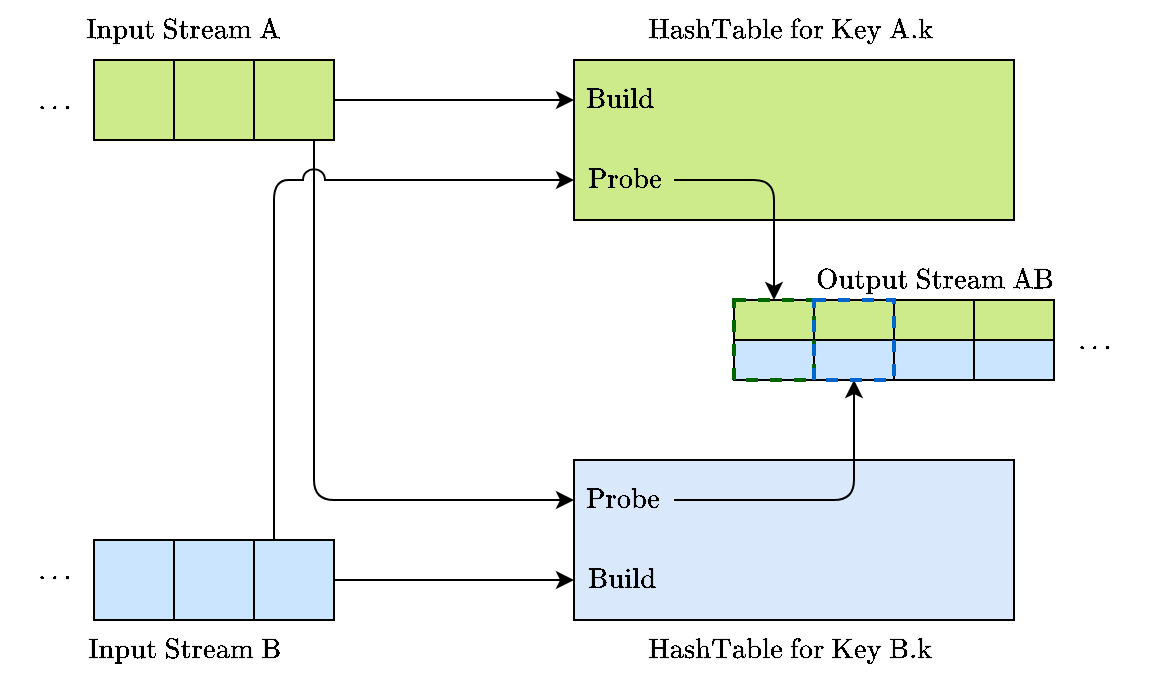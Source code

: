 <mxfile version="20.3.0" type="device"><diagram id="OZIv7N-x1YSyxnza_UxH" name="Page-1"><mxGraphModel dx="760" dy="699" grid="1" gridSize="10" guides="1" tooltips="1" connect="1" arrows="1" fold="1" page="1" pageScale="1" pageWidth="827" pageHeight="1169" math="1" shadow="0"><root><mxCell id="0"/><mxCell id="1" parent="0"/><mxCell id="5gFzR49CRyBCFKDrzh0l-2" value="" style="rounded=0;whiteSpace=wrap;html=1;fillColor=#cdeb8b;strokeColor=#000000;" vertex="1" parent="1"><mxGeometry x="80" y="60" width="40" height="40" as="geometry"/></mxCell><mxCell id="5gFzR49CRyBCFKDrzh0l-3" value="" style="rounded=0;whiteSpace=wrap;html=1;fillColor=#cdeb8b;strokeColor=#000000;" vertex="1" parent="1"><mxGeometry x="120" y="60" width="40" height="40" as="geometry"/></mxCell><mxCell id="5gFzR49CRyBCFKDrzh0l-17" style="edgeStyle=orthogonalEdgeStyle;rounded=0;orthogonalLoop=1;jettySize=auto;html=1;exitX=1;exitY=0.5;exitDx=0;exitDy=0;entryX=0;entryY=0.25;entryDx=0;entryDy=0;" edge="1" parent="1" source="5gFzR49CRyBCFKDrzh0l-4" target="5gFzR49CRyBCFKDrzh0l-12"><mxGeometry relative="1" as="geometry"/></mxCell><mxCell id="5gFzR49CRyBCFKDrzh0l-20" style="edgeStyle=orthogonalEdgeStyle;rounded=1;orthogonalLoop=1;jettySize=auto;html=1;exitX=0.75;exitY=1;exitDx=0;exitDy=0;entryX=0;entryY=0.25;entryDx=0;entryDy=0;jumpStyle=arc;jumpSize=11;" edge="1" parent="1" source="5gFzR49CRyBCFKDrzh0l-4" target="5gFzR49CRyBCFKDrzh0l-13"><mxGeometry relative="1" as="geometry"/></mxCell><mxCell id="5gFzR49CRyBCFKDrzh0l-4" value="" style="rounded=0;whiteSpace=wrap;html=1;fillColor=#cdeb8b;strokeColor=#000000;" vertex="1" parent="1"><mxGeometry x="160" y="60" width="40" height="40" as="geometry"/></mxCell><mxCell id="5gFzR49CRyBCFKDrzh0l-5" value="$$\dots$$" style="text;html=1;strokeColor=none;fillColor=none;align=center;verticalAlign=middle;whiteSpace=wrap;rounded=0;opacity=50;" vertex="1" parent="1"><mxGeometry x="50" y="65" width="20" height="30" as="geometry"/></mxCell><mxCell id="5gFzR49CRyBCFKDrzh0l-6" value="$$\text{Input Stream A}$$" style="text;html=1;strokeColor=none;fillColor=none;align=center;verticalAlign=middle;whiteSpace=wrap;rounded=0;opacity=50;" vertex="1" parent="1"><mxGeometry x="80" y="30" width="90" height="30" as="geometry"/></mxCell><mxCell id="5gFzR49CRyBCFKDrzh0l-7" value="" style="rounded=0;whiteSpace=wrap;html=1;fillColor=#cce5ff;strokeColor=#000000;" vertex="1" parent="1"><mxGeometry x="80" y="300" width="40" height="40" as="geometry"/></mxCell><mxCell id="5gFzR49CRyBCFKDrzh0l-8" value="" style="rounded=0;whiteSpace=wrap;html=1;fillColor=#cce5ff;strokeColor=#000000;" vertex="1" parent="1"><mxGeometry x="120" y="300" width="40" height="40" as="geometry"/></mxCell><mxCell id="5gFzR49CRyBCFKDrzh0l-18" style="edgeStyle=orthogonalEdgeStyle;rounded=0;orthogonalLoop=1;jettySize=auto;html=1;exitX=1;exitY=0.5;exitDx=0;exitDy=0;entryX=0;entryY=0.75;entryDx=0;entryDy=0;" edge="1" parent="1" source="5gFzR49CRyBCFKDrzh0l-9" target="5gFzR49CRyBCFKDrzh0l-13"><mxGeometry relative="1" as="geometry"/></mxCell><mxCell id="5gFzR49CRyBCFKDrzh0l-19" style="edgeStyle=orthogonalEdgeStyle;rounded=1;orthogonalLoop=1;jettySize=auto;html=1;exitX=0.25;exitY=0;exitDx=0;exitDy=0;entryX=0;entryY=0.75;entryDx=0;entryDy=0;jumpStyle=arc;jumpSize=11;" edge="1" parent="1" source="5gFzR49CRyBCFKDrzh0l-9" target="5gFzR49CRyBCFKDrzh0l-12"><mxGeometry relative="1" as="geometry"/></mxCell><mxCell id="5gFzR49CRyBCFKDrzh0l-9" value="" style="rounded=0;whiteSpace=wrap;html=1;fillColor=#cce5ff;strokeColor=#000000;" vertex="1" parent="1"><mxGeometry x="160" y="300" width="40" height="40" as="geometry"/></mxCell><mxCell id="5gFzR49CRyBCFKDrzh0l-10" value="$$\dots$$" style="text;html=1;strokeColor=none;fillColor=none;align=center;verticalAlign=middle;whiteSpace=wrap;rounded=0;opacity=50;" vertex="1" parent="1"><mxGeometry x="50" y="300" width="20" height="30" as="geometry"/></mxCell><mxCell id="5gFzR49CRyBCFKDrzh0l-11" value="$$\text{Input Stream B}$$" style="text;html=1;strokeColor=none;fillColor=none;align=center;verticalAlign=middle;whiteSpace=wrap;rounded=0;opacity=50;" vertex="1" parent="1"><mxGeometry x="80" y="340" width="90" height="30" as="geometry"/></mxCell><mxCell id="5gFzR49CRyBCFKDrzh0l-12" value="" style="rounded=0;whiteSpace=wrap;html=1;fillColor=#cdeb8b;strokeColor=#000000;" vertex="1" parent="1"><mxGeometry x="320" y="60" width="220" height="80" as="geometry"/></mxCell><mxCell id="5gFzR49CRyBCFKDrzh0l-13" value="" style="rounded=0;whiteSpace=wrap;html=1;fillColor=#dae8fc;strokeColor=#000000;" vertex="1" parent="1"><mxGeometry x="320" y="260" width="220" height="80" as="geometry"/></mxCell><mxCell id="5gFzR49CRyBCFKDrzh0l-14" value="$$\text{HashTable for Key A.k }$$" style="text;html=1;strokeColor=none;fillColor=none;align=center;verticalAlign=middle;whiteSpace=wrap;rounded=0;opacity=50;" vertex="1" parent="1"><mxGeometry x="385" y="30" width="90" height="30" as="geometry"/></mxCell><mxCell id="5gFzR49CRyBCFKDrzh0l-15" value="$$\text{HashTable for Key B.k }$$" style="text;html=1;strokeColor=none;fillColor=none;align=center;verticalAlign=middle;whiteSpace=wrap;rounded=0;opacity=50;" vertex="1" parent="1"><mxGeometry x="385" y="340" width="90" height="30" as="geometry"/></mxCell><mxCell id="5gFzR49CRyBCFKDrzh0l-21" value="$$\text{Build}$$" style="text;html=1;strokeColor=none;fillColor=none;align=left;verticalAlign=middle;whiteSpace=wrap;rounded=0;opacity=50;" vertex="1" parent="1"><mxGeometry x="325" y="305" width="90" height="30" as="geometry"/></mxCell><mxCell id="5gFzR49CRyBCFKDrzh0l-35" style="edgeStyle=orthogonalEdgeStyle;rounded=1;jumpStyle=arc;jumpSize=11;orthogonalLoop=1;jettySize=auto;html=1;exitX=1;exitY=0.5;exitDx=0;exitDy=0;entryX=0.5;entryY=1;entryDx=0;entryDy=0;" edge="1" parent="1" source="5gFzR49CRyBCFKDrzh0l-22" target="5gFzR49CRyBCFKDrzh0l-29"><mxGeometry relative="1" as="geometry"/></mxCell><mxCell id="5gFzR49CRyBCFKDrzh0l-22" value="$$\text{Probe}$$" style="text;html=1;strokeColor=none;fillColor=none;align=left;verticalAlign=middle;whiteSpace=wrap;rounded=0;opacity=50;" vertex="1" parent="1"><mxGeometry x="324" y="265" width="46" height="30" as="geometry"/></mxCell><mxCell id="5gFzR49CRyBCFKDrzh0l-34" style="edgeStyle=orthogonalEdgeStyle;rounded=1;jumpStyle=arc;jumpSize=11;orthogonalLoop=1;jettySize=auto;html=1;exitX=1;exitY=0.5;exitDx=0;exitDy=0;entryX=0.5;entryY=0;entryDx=0;entryDy=0;" edge="1" parent="1" source="5gFzR49CRyBCFKDrzh0l-23" target="5gFzR49CRyBCFKDrzh0l-26"><mxGeometry relative="1" as="geometry"/></mxCell><mxCell id="5gFzR49CRyBCFKDrzh0l-23" value="$$\text{Probe}$$" style="text;html=1;strokeColor=none;fillColor=none;align=left;verticalAlign=middle;whiteSpace=wrap;rounded=0;opacity=50;" vertex="1" parent="1"><mxGeometry x="324.5" y="105" width="45.5" height="30" as="geometry"/></mxCell><mxCell id="5gFzR49CRyBCFKDrzh0l-24" value="$$\text{Build}$$" style="text;html=1;strokeColor=none;fillColor=none;align=left;verticalAlign=middle;whiteSpace=wrap;rounded=0;opacity=50;" vertex="1" parent="1"><mxGeometry x="323.5" y="65" width="90" height="30" as="geometry"/></mxCell><mxCell id="5gFzR49CRyBCFKDrzh0l-26" value="" style="rounded=0;whiteSpace=wrap;html=1;fillColor=#cdeb8b;strokeColor=#000000;" vertex="1" parent="1"><mxGeometry x="400" y="180" width="40" height="20" as="geometry"/></mxCell><mxCell id="5gFzR49CRyBCFKDrzh0l-27" value="" style="rounded=0;whiteSpace=wrap;html=1;fillColor=#cce5ff;strokeColor=#000000;" vertex="1" parent="1"><mxGeometry x="400" y="200" width="40" height="20" as="geometry"/></mxCell><mxCell id="5gFzR49CRyBCFKDrzh0l-28" value="" style="rounded=0;whiteSpace=wrap;html=1;fillColor=#cdeb8b;strokeColor=#000000;" vertex="1" parent="1"><mxGeometry x="440" y="180" width="40" height="20" as="geometry"/></mxCell><mxCell id="5gFzR49CRyBCFKDrzh0l-29" value="" style="rounded=0;whiteSpace=wrap;html=1;fillColor=#cce5ff;strokeColor=#000000;" vertex="1" parent="1"><mxGeometry x="440" y="200" width="40" height="20" as="geometry"/></mxCell><mxCell id="5gFzR49CRyBCFKDrzh0l-30" value="" style="rounded=0;whiteSpace=wrap;html=1;fillColor=#cdeb8b;strokeColor=#000000;" vertex="1" parent="1"><mxGeometry x="480" y="180" width="40" height="20" as="geometry"/></mxCell><mxCell id="5gFzR49CRyBCFKDrzh0l-31" value="" style="rounded=0;whiteSpace=wrap;html=1;fillColor=#cce5ff;strokeColor=#000000;" vertex="1" parent="1"><mxGeometry x="480" y="200" width="40" height="20" as="geometry"/></mxCell><mxCell id="5gFzR49CRyBCFKDrzh0l-32" value="" style="rounded=0;whiteSpace=wrap;html=1;fillColor=#cdeb8b;strokeColor=#000000;" vertex="1" parent="1"><mxGeometry x="520" y="180" width="40" height="20" as="geometry"/></mxCell><mxCell id="5gFzR49CRyBCFKDrzh0l-33" value="" style="rounded=0;whiteSpace=wrap;html=1;fillColor=#cce5ff;strokeColor=#000000;" vertex="1" parent="1"><mxGeometry x="520" y="200" width="40" height="20" as="geometry"/></mxCell><mxCell id="5gFzR49CRyBCFKDrzh0l-36" value="" style="rounded=0;whiteSpace=wrap;html=1;strokeColor=#006600;fillColor=none;strokeWidth=2;dashed=1;" vertex="1" parent="1"><mxGeometry x="400" y="180" width="40" height="40" as="geometry"/></mxCell><mxCell id="5gFzR49CRyBCFKDrzh0l-37" value="" style="rounded=0;whiteSpace=wrap;html=1;strokeColor=#0066CC;fillColor=none;strokeWidth=2;dashed=1;" vertex="1" parent="1"><mxGeometry x="440" y="180" width="40" height="40" as="geometry"/></mxCell><mxCell id="5gFzR49CRyBCFKDrzh0l-39" value="$$\text{Output Stream AB}$$" style="text;html=1;strokeColor=none;fillColor=none;align=center;verticalAlign=middle;whiteSpace=wrap;rounded=0;opacity=50;" vertex="1" parent="1"><mxGeometry x="440" y="160" width="120" height="20" as="geometry"/></mxCell><mxCell id="5gFzR49CRyBCFKDrzh0l-40" value="$$\dots$$" style="text;html=1;strokeColor=none;fillColor=none;align=center;verticalAlign=middle;whiteSpace=wrap;rounded=0;opacity=50;" vertex="1" parent="1"><mxGeometry x="570" y="185" width="20" height="30" as="geometry"/></mxCell></root></mxGraphModel></diagram></mxfile>